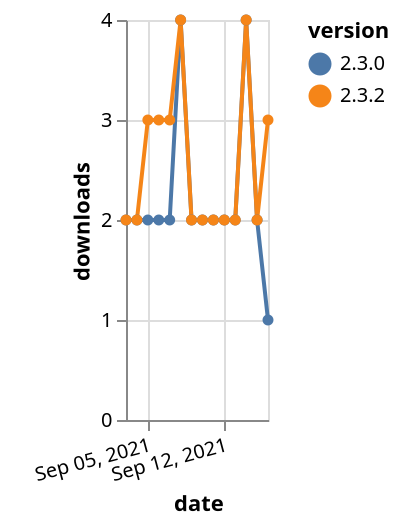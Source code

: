 {"$schema": "https://vega.github.io/schema/vega-lite/v5.json", "description": "A simple bar chart with embedded data.", "data": {"values": [{"date": "2021-09-03", "total": 3192, "delta": 2, "version": "2.3.0"}, {"date": "2021-09-04", "total": 3194, "delta": 2, "version": "2.3.0"}, {"date": "2021-09-05", "total": 3196, "delta": 2, "version": "2.3.0"}, {"date": "2021-09-06", "total": 3198, "delta": 2, "version": "2.3.0"}, {"date": "2021-09-07", "total": 3200, "delta": 2, "version": "2.3.0"}, {"date": "2021-09-08", "total": 3204, "delta": 4, "version": "2.3.0"}, {"date": "2021-09-09", "total": 3206, "delta": 2, "version": "2.3.0"}, {"date": "2021-09-10", "total": 3208, "delta": 2, "version": "2.3.0"}, {"date": "2021-09-11", "total": 3210, "delta": 2, "version": "2.3.0"}, {"date": "2021-09-12", "total": 3212, "delta": 2, "version": "2.3.0"}, {"date": "2021-09-13", "total": 3214, "delta": 2, "version": "2.3.0"}, {"date": "2021-09-14", "total": 3218, "delta": 4, "version": "2.3.0"}, {"date": "2021-09-15", "total": 3220, "delta": 2, "version": "2.3.0"}, {"date": "2021-09-16", "total": 3221, "delta": 1, "version": "2.3.0"}, {"date": "2021-09-03", "total": 2845, "delta": 2, "version": "2.3.2"}, {"date": "2021-09-04", "total": 2847, "delta": 2, "version": "2.3.2"}, {"date": "2021-09-05", "total": 2850, "delta": 3, "version": "2.3.2"}, {"date": "2021-09-06", "total": 2853, "delta": 3, "version": "2.3.2"}, {"date": "2021-09-07", "total": 2856, "delta": 3, "version": "2.3.2"}, {"date": "2021-09-08", "total": 2860, "delta": 4, "version": "2.3.2"}, {"date": "2021-09-09", "total": 2862, "delta": 2, "version": "2.3.2"}, {"date": "2021-09-10", "total": 2864, "delta": 2, "version": "2.3.2"}, {"date": "2021-09-11", "total": 2866, "delta": 2, "version": "2.3.2"}, {"date": "2021-09-12", "total": 2868, "delta": 2, "version": "2.3.2"}, {"date": "2021-09-13", "total": 2870, "delta": 2, "version": "2.3.2"}, {"date": "2021-09-14", "total": 2874, "delta": 4, "version": "2.3.2"}, {"date": "2021-09-15", "total": 2876, "delta": 2, "version": "2.3.2"}, {"date": "2021-09-16", "total": 2879, "delta": 3, "version": "2.3.2"}]}, "width": "container", "mark": {"type": "line", "point": {"filled": true}}, "encoding": {"x": {"field": "date", "type": "temporal", "timeUnit": "yearmonthdate", "title": "date", "axis": {"labelAngle": -15}}, "y": {"field": "delta", "type": "quantitative", "title": "downloads"}, "color": {"field": "version", "type": "nominal"}, "tooltip": {"field": "delta"}}}